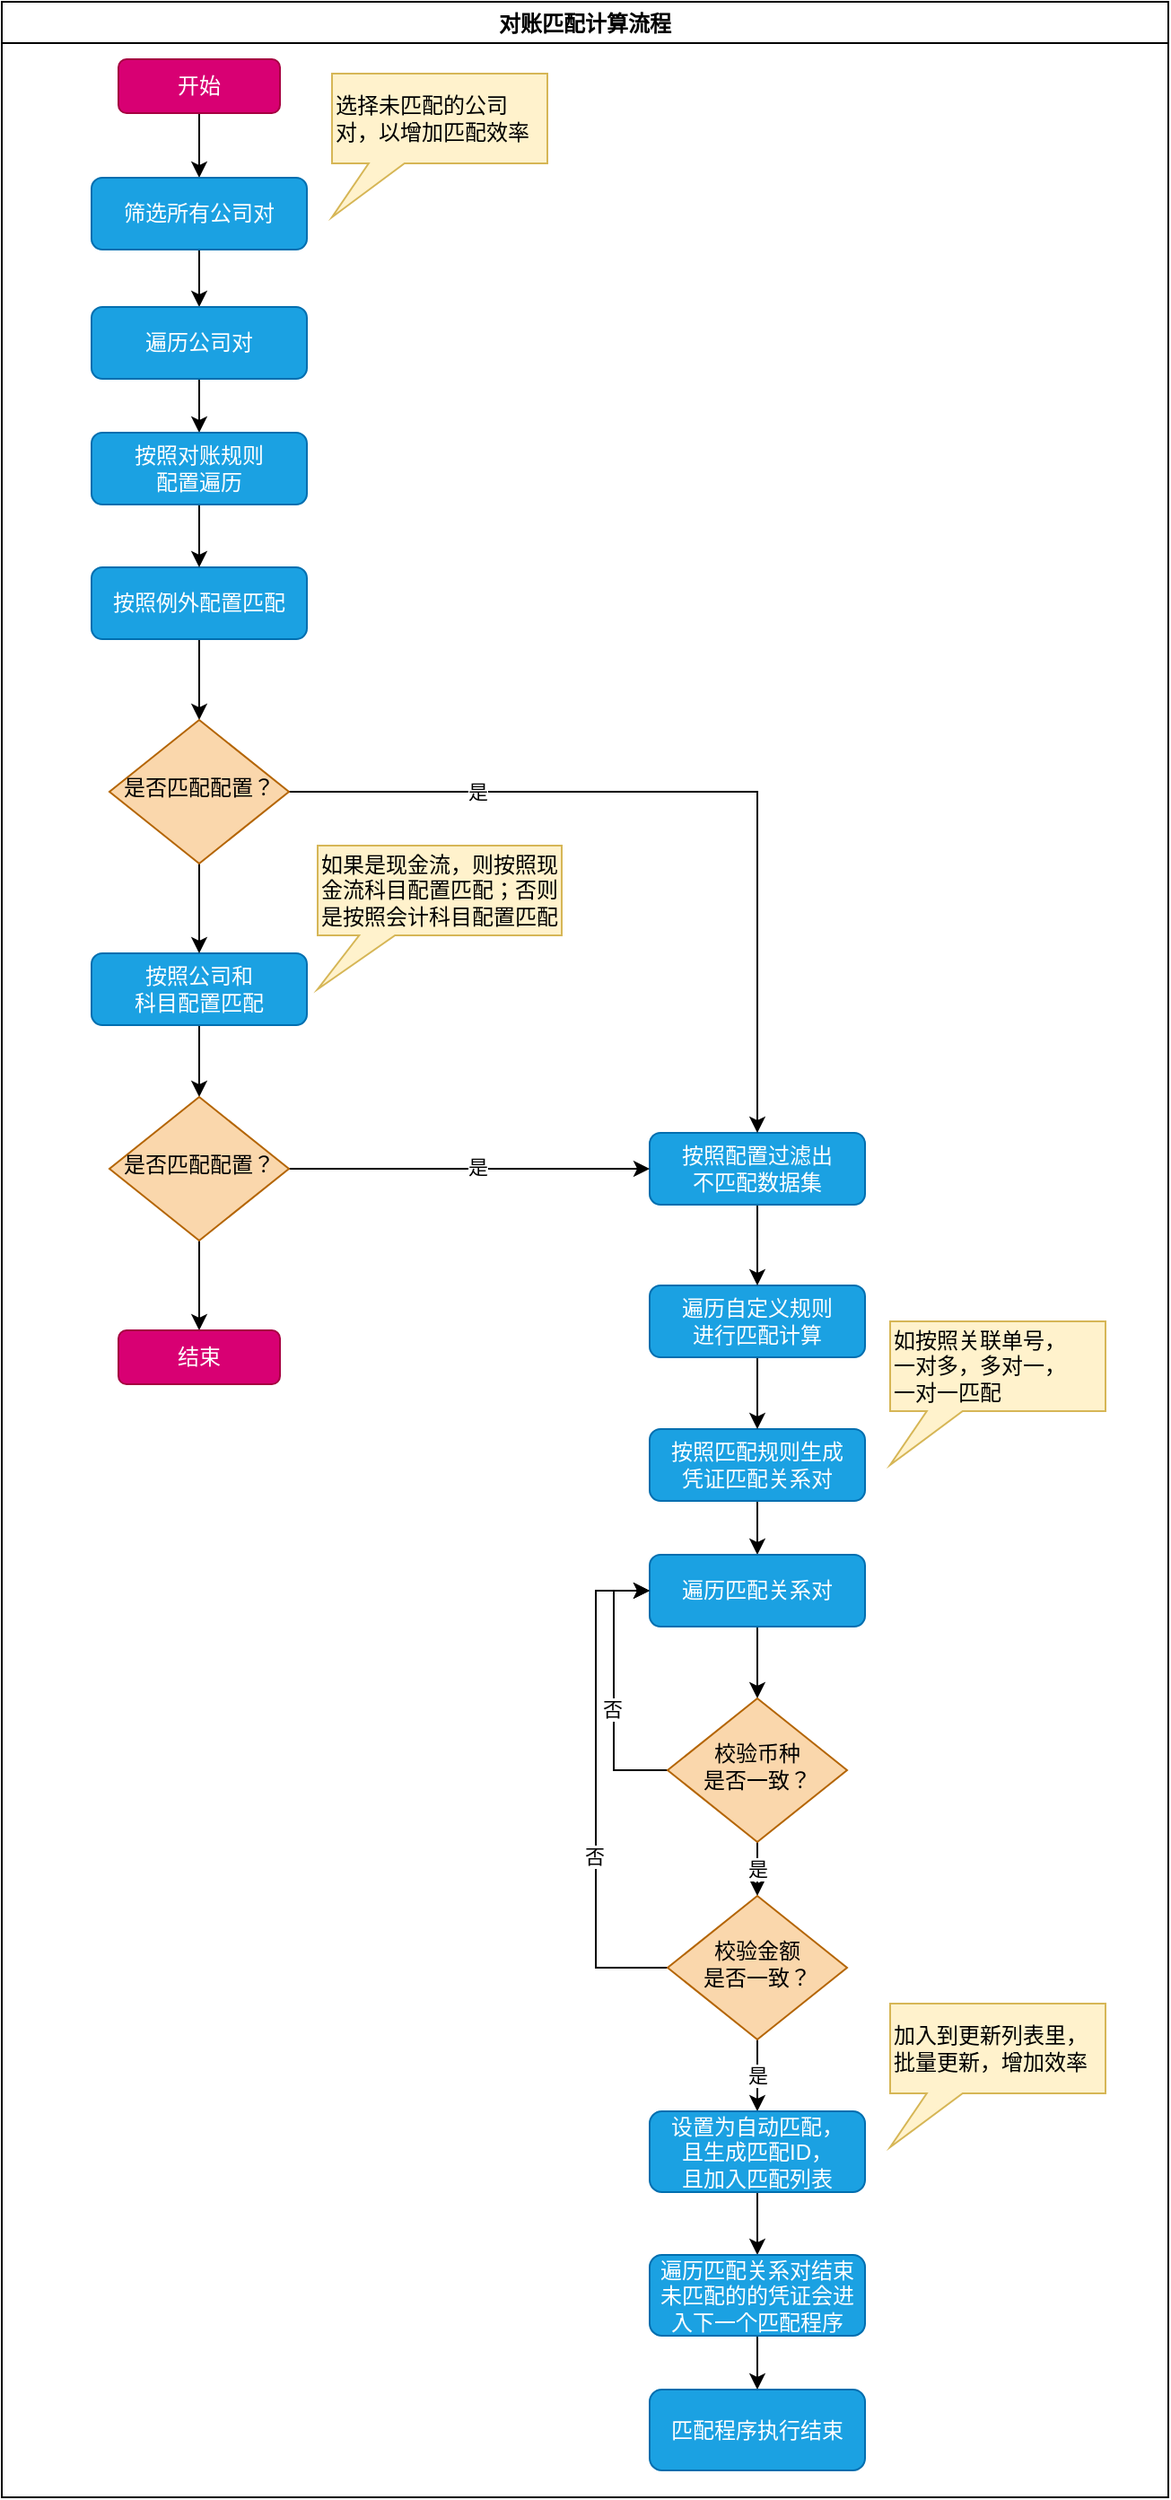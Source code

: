 <mxfile version="16.0.0" type="github">
  <diagram id="C5RBs43oDa-KdzZeNtuy" name="Page-1">
    <mxGraphModel dx="762" dy="451" grid="1" gridSize="10" guides="1" tooltips="1" connect="1" arrows="1" fold="1" page="1" pageScale="1" pageWidth="827" pageHeight="1169" math="0" shadow="0">
      <root>
        <mxCell id="WIyWlLk6GJQsqaUBKTNV-0" />
        <mxCell id="WIyWlLk6GJQsqaUBKTNV-1" parent="WIyWlLk6GJQsqaUBKTNV-0" />
        <mxCell id="2ovcCtWtTsT-ZTR0fn4X-25" style="edgeStyle=orthogonalEdgeStyle;rounded=0;orthogonalLoop=1;jettySize=auto;html=1;entryX=0.5;entryY=0;entryDx=0;entryDy=0;" edge="1" parent="WIyWlLk6GJQsqaUBKTNV-1" source="WIyWlLk6GJQsqaUBKTNV-3" target="WIyWlLk6GJQsqaUBKTNV-7">
          <mxGeometry relative="1" as="geometry" />
        </mxCell>
        <mxCell id="WIyWlLk6GJQsqaUBKTNV-3" value="开始" style="rounded=1;whiteSpace=wrap;html=1;fontSize=12;glass=0;strokeWidth=1;shadow=0;fillColor=#d80073;fontColor=#ffffff;strokeColor=#A50040;" parent="WIyWlLk6GJQsqaUBKTNV-1" vertex="1">
          <mxGeometry x="175" y="132" width="90" height="30" as="geometry" />
        </mxCell>
        <mxCell id="2ovcCtWtTsT-ZTR0fn4X-24" style="edgeStyle=orthogonalEdgeStyle;rounded=0;orthogonalLoop=1;jettySize=auto;html=1;" edge="1" parent="WIyWlLk6GJQsqaUBKTNV-1" source="WIyWlLk6GJQsqaUBKTNV-7" target="2ovcCtWtTsT-ZTR0fn4X-1">
          <mxGeometry relative="1" as="geometry" />
        </mxCell>
        <mxCell id="WIyWlLk6GJQsqaUBKTNV-7" value="筛选所有公司对" style="rounded=1;whiteSpace=wrap;html=1;fontSize=12;glass=0;strokeWidth=1;shadow=0;fillColor=#1ba1e2;fontColor=#ffffff;strokeColor=#006EAF;" parent="WIyWlLk6GJQsqaUBKTNV-1" vertex="1">
          <mxGeometry x="160" y="198" width="120" height="40" as="geometry" />
        </mxCell>
        <mxCell id="2ovcCtWtTsT-ZTR0fn4X-0" value="选择未匹配的公司对，以增加匹配效率" style="shape=callout;whiteSpace=wrap;html=1;perimeter=calloutPerimeter;position2=0;fillColor=#fff2cc;strokeColor=#d6b656;size=30;position=0.17;align=left;" vertex="1" parent="WIyWlLk6GJQsqaUBKTNV-1">
          <mxGeometry x="294" y="140" width="120" height="80" as="geometry" />
        </mxCell>
        <mxCell id="2ovcCtWtTsT-ZTR0fn4X-26" style="edgeStyle=orthogonalEdgeStyle;rounded=0;orthogonalLoop=1;jettySize=auto;html=1;entryX=0.5;entryY=0;entryDx=0;entryDy=0;" edge="1" parent="WIyWlLk6GJQsqaUBKTNV-1" source="2ovcCtWtTsT-ZTR0fn4X-1" target="2ovcCtWtTsT-ZTR0fn4X-23">
          <mxGeometry relative="1" as="geometry" />
        </mxCell>
        <mxCell id="2ovcCtWtTsT-ZTR0fn4X-1" value="遍历公司对" style="rounded=1;whiteSpace=wrap;html=1;fontSize=12;glass=0;strokeWidth=1;shadow=0;fillColor=#1ba1e2;fontColor=#ffffff;strokeColor=#006EAF;" vertex="1" parent="WIyWlLk6GJQsqaUBKTNV-1">
          <mxGeometry x="160" y="270" width="120" height="40" as="geometry" />
        </mxCell>
        <mxCell id="2ovcCtWtTsT-ZTR0fn4X-44" style="edgeStyle=orthogonalEdgeStyle;rounded=0;orthogonalLoop=1;jettySize=auto;html=1;entryX=0.5;entryY=0;entryDx=0;entryDy=0;" edge="1" parent="WIyWlLk6GJQsqaUBKTNV-1" source="2ovcCtWtTsT-ZTR0fn4X-3" target="2ovcCtWtTsT-ZTR0fn4X-39">
          <mxGeometry relative="1" as="geometry" />
        </mxCell>
        <mxCell id="2ovcCtWtTsT-ZTR0fn4X-3" value="按照例外配置匹配" style="rounded=1;whiteSpace=wrap;html=1;fontSize=12;glass=0;strokeWidth=1;shadow=0;fillColor=#1ba1e2;fontColor=#ffffff;strokeColor=#006EAF;" vertex="1" parent="WIyWlLk6GJQsqaUBKTNV-1">
          <mxGeometry x="160" y="415" width="120" height="40" as="geometry" />
        </mxCell>
        <mxCell id="2ovcCtWtTsT-ZTR0fn4X-31" style="edgeStyle=orthogonalEdgeStyle;rounded=0;orthogonalLoop=1;jettySize=auto;html=1;" edge="1" parent="WIyWlLk6GJQsqaUBKTNV-1" source="2ovcCtWtTsT-ZTR0fn4X-5" target="2ovcCtWtTsT-ZTR0fn4X-7">
          <mxGeometry relative="1" as="geometry" />
        </mxCell>
        <mxCell id="2ovcCtWtTsT-ZTR0fn4X-5" value="按照匹配规则生成&lt;br&gt;凭证匹配关系对" style="rounded=1;whiteSpace=wrap;html=1;fontSize=12;glass=0;strokeWidth=1;shadow=0;fillColor=#1ba1e2;fontColor=#ffffff;strokeColor=#006EAF;" vertex="1" parent="WIyWlLk6GJQsqaUBKTNV-1">
          <mxGeometry x="471" y="895" width="120" height="40" as="geometry" />
        </mxCell>
        <mxCell id="2ovcCtWtTsT-ZTR0fn4X-6" value="如按照关联单号，&lt;br&gt;一对多，多对一，&lt;br&gt;一对一匹配" style="shape=callout;whiteSpace=wrap;html=1;perimeter=calloutPerimeter;position2=0;fillColor=#fff2cc;strokeColor=#d6b656;size=30;position=0.17;align=left;" vertex="1" parent="WIyWlLk6GJQsqaUBKTNV-1">
          <mxGeometry x="605" y="835" width="120" height="80" as="geometry" />
        </mxCell>
        <mxCell id="2ovcCtWtTsT-ZTR0fn4X-16" style="edgeStyle=orthogonalEdgeStyle;rounded=0;orthogonalLoop=1;jettySize=auto;html=1;entryX=0.5;entryY=0;entryDx=0;entryDy=0;" edge="1" parent="WIyWlLk6GJQsqaUBKTNV-1" source="2ovcCtWtTsT-ZTR0fn4X-7" target="2ovcCtWtTsT-ZTR0fn4X-9">
          <mxGeometry relative="1" as="geometry" />
        </mxCell>
        <mxCell id="2ovcCtWtTsT-ZTR0fn4X-7" value="遍历匹配关系对" style="rounded=1;whiteSpace=wrap;html=1;fontSize=12;glass=0;strokeWidth=1;shadow=0;fillColor=#1ba1e2;fontColor=#ffffff;strokeColor=#006EAF;" vertex="1" parent="WIyWlLk6GJQsqaUBKTNV-1">
          <mxGeometry x="471" y="965" width="120" height="40" as="geometry" />
        </mxCell>
        <mxCell id="2ovcCtWtTsT-ZTR0fn4X-12" style="edgeStyle=orthogonalEdgeStyle;rounded=0;orthogonalLoop=1;jettySize=auto;html=1;entryX=0;entryY=0.5;entryDx=0;entryDy=0;exitX=0;exitY=0.5;exitDx=0;exitDy=0;" edge="1" parent="WIyWlLk6GJQsqaUBKTNV-1" source="2ovcCtWtTsT-ZTR0fn4X-9" target="2ovcCtWtTsT-ZTR0fn4X-7">
          <mxGeometry relative="1" as="geometry" />
        </mxCell>
        <mxCell id="2ovcCtWtTsT-ZTR0fn4X-15" value="否" style="edgeLabel;html=1;align=center;verticalAlign=middle;resizable=0;points=[];" vertex="1" connectable="0" parent="2ovcCtWtTsT-ZTR0fn4X-12">
          <mxGeometry x="-0.142" y="1" relative="1" as="geometry">
            <mxPoint as="offset" />
          </mxGeometry>
        </mxCell>
        <mxCell id="2ovcCtWtTsT-ZTR0fn4X-17" value="是" style="edgeStyle=orthogonalEdgeStyle;rounded=0;orthogonalLoop=1;jettySize=auto;html=1;" edge="1" parent="WIyWlLk6GJQsqaUBKTNV-1" source="2ovcCtWtTsT-ZTR0fn4X-9" target="2ovcCtWtTsT-ZTR0fn4X-10">
          <mxGeometry relative="1" as="geometry" />
        </mxCell>
        <mxCell id="2ovcCtWtTsT-ZTR0fn4X-9" value="校验币种&lt;br&gt;是否一致？" style="rhombus;whiteSpace=wrap;html=1;shadow=0;fontFamily=Helvetica;fontSize=12;align=center;strokeWidth=1;spacing=6;spacingTop=-4;fillColor=#fad7ac;strokeColor=#b46504;" vertex="1" parent="WIyWlLk6GJQsqaUBKTNV-1">
          <mxGeometry x="481" y="1045" width="100" height="80" as="geometry" />
        </mxCell>
        <mxCell id="2ovcCtWtTsT-ZTR0fn4X-13" style="edgeStyle=orthogonalEdgeStyle;rounded=0;orthogonalLoop=1;jettySize=auto;html=1;entryX=0;entryY=0.5;entryDx=0;entryDy=0;exitX=0;exitY=0.5;exitDx=0;exitDy=0;" edge="1" parent="WIyWlLk6GJQsqaUBKTNV-1" source="2ovcCtWtTsT-ZTR0fn4X-10" target="2ovcCtWtTsT-ZTR0fn4X-7">
          <mxGeometry relative="1" as="geometry">
            <Array as="points">
              <mxPoint x="441" y="1195" />
              <mxPoint x="441" y="985" />
            </Array>
          </mxGeometry>
        </mxCell>
        <mxCell id="2ovcCtWtTsT-ZTR0fn4X-14" value="否" style="edgeLabel;html=1;align=center;verticalAlign=middle;resizable=0;points=[];" vertex="1" connectable="0" parent="2ovcCtWtTsT-ZTR0fn4X-13">
          <mxGeometry x="-0.269" y="1" relative="1" as="geometry">
            <mxPoint as="offset" />
          </mxGeometry>
        </mxCell>
        <mxCell id="2ovcCtWtTsT-ZTR0fn4X-18" value="是" style="edgeStyle=orthogonalEdgeStyle;rounded=0;orthogonalLoop=1;jettySize=auto;html=1;entryX=0.5;entryY=0;entryDx=0;entryDy=0;" edge="1" parent="WIyWlLk6GJQsqaUBKTNV-1" source="2ovcCtWtTsT-ZTR0fn4X-10" target="2ovcCtWtTsT-ZTR0fn4X-11">
          <mxGeometry relative="1" as="geometry" />
        </mxCell>
        <mxCell id="2ovcCtWtTsT-ZTR0fn4X-10" value="校验金额&lt;br&gt;是否一致？" style="rhombus;whiteSpace=wrap;html=1;shadow=0;fontFamily=Helvetica;fontSize=12;align=center;strokeWidth=1;spacing=6;spacingTop=-4;fillColor=#fad7ac;strokeColor=#b46504;" vertex="1" parent="WIyWlLk6GJQsqaUBKTNV-1">
          <mxGeometry x="481" y="1155" width="100" height="80" as="geometry" />
        </mxCell>
        <mxCell id="2ovcCtWtTsT-ZTR0fn4X-32" style="edgeStyle=orthogonalEdgeStyle;rounded=0;orthogonalLoop=1;jettySize=auto;html=1;" edge="1" parent="WIyWlLk6GJQsqaUBKTNV-1" source="2ovcCtWtTsT-ZTR0fn4X-11" target="2ovcCtWtTsT-ZTR0fn4X-21">
          <mxGeometry relative="1" as="geometry" />
        </mxCell>
        <mxCell id="2ovcCtWtTsT-ZTR0fn4X-11" value="设置为自动匹配，&lt;br&gt;且生成匹配ID，&lt;br&gt;且加入匹配列表" style="rounded=1;whiteSpace=wrap;html=1;fontSize=12;glass=0;strokeWidth=1;shadow=0;fillColor=#1ba1e2;fontColor=#ffffff;strokeColor=#006EAF;" vertex="1" parent="WIyWlLk6GJQsqaUBKTNV-1">
          <mxGeometry x="471" y="1275" width="120" height="45" as="geometry" />
        </mxCell>
        <mxCell id="2ovcCtWtTsT-ZTR0fn4X-19" value="加入到更新列表里，批量更新，增加效率" style="shape=callout;whiteSpace=wrap;html=1;perimeter=calloutPerimeter;position2=0;fillColor=#fff2cc;strokeColor=#d6b656;size=30;position=0.17;align=left;" vertex="1" parent="WIyWlLk6GJQsqaUBKTNV-1">
          <mxGeometry x="605" y="1215" width="120" height="80" as="geometry" />
        </mxCell>
        <mxCell id="2ovcCtWtTsT-ZTR0fn4X-52" style="edgeStyle=orthogonalEdgeStyle;rounded=0;orthogonalLoop=1;jettySize=auto;html=1;" edge="1" parent="WIyWlLk6GJQsqaUBKTNV-1" source="2ovcCtWtTsT-ZTR0fn4X-21" target="2ovcCtWtTsT-ZTR0fn4X-33">
          <mxGeometry relative="1" as="geometry" />
        </mxCell>
        <mxCell id="2ovcCtWtTsT-ZTR0fn4X-21" value="遍历匹配关系对结束&lt;br&gt;未匹配的的凭证会进入下一个匹配程序" style="rounded=1;whiteSpace=wrap;html=1;fontSize=12;glass=0;strokeWidth=1;shadow=0;fillColor=#1ba1e2;fontColor=#ffffff;strokeColor=#006EAF;" vertex="1" parent="WIyWlLk6GJQsqaUBKTNV-1">
          <mxGeometry x="471" y="1355" width="120" height="45" as="geometry" />
        </mxCell>
        <mxCell id="2ovcCtWtTsT-ZTR0fn4X-30" style="edgeStyle=orthogonalEdgeStyle;rounded=0;orthogonalLoop=1;jettySize=auto;html=1;" edge="1" parent="WIyWlLk6GJQsqaUBKTNV-1" source="2ovcCtWtTsT-ZTR0fn4X-22" target="2ovcCtWtTsT-ZTR0fn4X-5">
          <mxGeometry relative="1" as="geometry" />
        </mxCell>
        <mxCell id="2ovcCtWtTsT-ZTR0fn4X-22" value="遍历自定义规则&lt;br&gt;进行匹配计算" style="rounded=1;whiteSpace=wrap;html=1;fontSize=12;glass=0;strokeWidth=1;shadow=0;fillColor=#1ba1e2;fontColor=#ffffff;strokeColor=#006EAF;" vertex="1" parent="WIyWlLk6GJQsqaUBKTNV-1">
          <mxGeometry x="471" y="815" width="120" height="40" as="geometry" />
        </mxCell>
        <mxCell id="2ovcCtWtTsT-ZTR0fn4X-27" style="edgeStyle=orthogonalEdgeStyle;rounded=0;orthogonalLoop=1;jettySize=auto;html=1;" edge="1" parent="WIyWlLk6GJQsqaUBKTNV-1" source="2ovcCtWtTsT-ZTR0fn4X-23" target="2ovcCtWtTsT-ZTR0fn4X-3">
          <mxGeometry relative="1" as="geometry" />
        </mxCell>
        <mxCell id="2ovcCtWtTsT-ZTR0fn4X-23" value="按照对账规则&lt;br&gt;配置遍历" style="rounded=1;whiteSpace=wrap;html=1;fontSize=12;glass=0;strokeWidth=1;shadow=0;fillColor=#1ba1e2;fontColor=#ffffff;strokeColor=#006EAF;" vertex="1" parent="WIyWlLk6GJQsqaUBKTNV-1">
          <mxGeometry x="160" y="340" width="120" height="40" as="geometry" />
        </mxCell>
        <mxCell id="2ovcCtWtTsT-ZTR0fn4X-33" value="匹配程序执行结束" style="rounded=1;whiteSpace=wrap;html=1;fontSize=12;glass=0;strokeWidth=1;shadow=0;fillColor=#1ba1e2;fontColor=#ffffff;strokeColor=#006EAF;" vertex="1" parent="WIyWlLk6GJQsqaUBKTNV-1">
          <mxGeometry x="471" y="1430" width="120" height="45" as="geometry" />
        </mxCell>
        <mxCell id="2ovcCtWtTsT-ZTR0fn4X-53" style="edgeStyle=orthogonalEdgeStyle;rounded=0;orthogonalLoop=1;jettySize=auto;html=1;" edge="1" parent="WIyWlLk6GJQsqaUBKTNV-1" source="2ovcCtWtTsT-ZTR0fn4X-34" target="2ovcCtWtTsT-ZTR0fn4X-22">
          <mxGeometry relative="1" as="geometry" />
        </mxCell>
        <mxCell id="2ovcCtWtTsT-ZTR0fn4X-34" value="按照配置过滤出&lt;br&gt;不匹配数据集" style="rounded=1;whiteSpace=wrap;html=1;fontSize=12;glass=0;strokeWidth=1;shadow=0;fillColor=#1ba1e2;fontColor=#ffffff;strokeColor=#006EAF;" vertex="1" parent="WIyWlLk6GJQsqaUBKTNV-1">
          <mxGeometry x="471" y="730" width="120" height="40" as="geometry" />
        </mxCell>
        <mxCell id="2ovcCtWtTsT-ZTR0fn4X-46" style="edgeStyle=orthogonalEdgeStyle;rounded=0;orthogonalLoop=1;jettySize=auto;html=1;" edge="1" parent="WIyWlLk6GJQsqaUBKTNV-1" source="2ovcCtWtTsT-ZTR0fn4X-37" target="2ovcCtWtTsT-ZTR0fn4X-41">
          <mxGeometry relative="1" as="geometry" />
        </mxCell>
        <mxCell id="2ovcCtWtTsT-ZTR0fn4X-37" value="按照公司和&lt;br&gt;科目配置匹配" style="rounded=1;whiteSpace=wrap;html=1;fontSize=12;glass=0;strokeWidth=1;shadow=0;fillColor=#1ba1e2;fontColor=#ffffff;strokeColor=#006EAF;" vertex="1" parent="WIyWlLk6GJQsqaUBKTNV-1">
          <mxGeometry x="160" y="630" width="120" height="40" as="geometry" />
        </mxCell>
        <mxCell id="2ovcCtWtTsT-ZTR0fn4X-38" value="如果是现金流，则按照现金流科目配置匹配；否则是按照会计科目配置匹配" style="shape=callout;whiteSpace=wrap;html=1;perimeter=calloutPerimeter;position2=0;fillColor=#fff2cc;strokeColor=#d6b656;size=30;position=0.17;align=left;" vertex="1" parent="WIyWlLk6GJQsqaUBKTNV-1">
          <mxGeometry x="286" y="570" width="136" height="80" as="geometry" />
        </mxCell>
        <mxCell id="2ovcCtWtTsT-ZTR0fn4X-45" style="edgeStyle=orthogonalEdgeStyle;rounded=0;orthogonalLoop=1;jettySize=auto;html=1;" edge="1" parent="WIyWlLk6GJQsqaUBKTNV-1" source="2ovcCtWtTsT-ZTR0fn4X-39" target="2ovcCtWtTsT-ZTR0fn4X-37">
          <mxGeometry relative="1" as="geometry" />
        </mxCell>
        <mxCell id="2ovcCtWtTsT-ZTR0fn4X-48" style="edgeStyle=orthogonalEdgeStyle;rounded=0;orthogonalLoop=1;jettySize=auto;html=1;entryX=0.5;entryY=0;entryDx=0;entryDy=0;" edge="1" parent="WIyWlLk6GJQsqaUBKTNV-1" source="2ovcCtWtTsT-ZTR0fn4X-39" target="2ovcCtWtTsT-ZTR0fn4X-34">
          <mxGeometry relative="1" as="geometry" />
        </mxCell>
        <mxCell id="2ovcCtWtTsT-ZTR0fn4X-49" value="是" style="edgeLabel;html=1;align=center;verticalAlign=middle;resizable=0;points=[];" vertex="1" connectable="0" parent="2ovcCtWtTsT-ZTR0fn4X-48">
          <mxGeometry x="-0.153" relative="1" as="geometry">
            <mxPoint x="-86" as="offset" />
          </mxGeometry>
        </mxCell>
        <mxCell id="2ovcCtWtTsT-ZTR0fn4X-39" value="是否匹配配置？" style="rhombus;whiteSpace=wrap;html=1;shadow=0;fontFamily=Helvetica;fontSize=12;align=center;strokeWidth=1;spacing=6;spacingTop=-4;fillColor=#fad7ac;strokeColor=#b46504;" vertex="1" parent="WIyWlLk6GJQsqaUBKTNV-1">
          <mxGeometry x="170" y="500" width="100" height="80" as="geometry" />
        </mxCell>
        <mxCell id="2ovcCtWtTsT-ZTR0fn4X-47" style="edgeStyle=orthogonalEdgeStyle;rounded=0;orthogonalLoop=1;jettySize=auto;html=1;" edge="1" parent="WIyWlLk6GJQsqaUBKTNV-1" source="2ovcCtWtTsT-ZTR0fn4X-41" target="2ovcCtWtTsT-ZTR0fn4X-43">
          <mxGeometry relative="1" as="geometry" />
        </mxCell>
        <mxCell id="2ovcCtWtTsT-ZTR0fn4X-54" style="edgeStyle=orthogonalEdgeStyle;rounded=0;orthogonalLoop=1;jettySize=auto;html=1;exitX=1;exitY=0.5;exitDx=0;exitDy=0;entryX=0;entryY=0.5;entryDx=0;entryDy=0;" edge="1" parent="WIyWlLk6GJQsqaUBKTNV-1" source="2ovcCtWtTsT-ZTR0fn4X-41" target="2ovcCtWtTsT-ZTR0fn4X-34">
          <mxGeometry relative="1" as="geometry" />
        </mxCell>
        <mxCell id="2ovcCtWtTsT-ZTR0fn4X-55" value="是" style="edgeLabel;html=1;align=center;verticalAlign=middle;resizable=0;points=[];" vertex="1" connectable="0" parent="2ovcCtWtTsT-ZTR0fn4X-54">
          <mxGeometry x="-0.104" y="1" relative="1" as="geometry">
            <mxPoint x="15" as="offset" />
          </mxGeometry>
        </mxCell>
        <mxCell id="2ovcCtWtTsT-ZTR0fn4X-41" value="是否匹配配置？" style="rhombus;whiteSpace=wrap;html=1;shadow=0;fontFamily=Helvetica;fontSize=12;align=center;strokeWidth=1;spacing=6;spacingTop=-4;fillColor=#fad7ac;strokeColor=#b46504;" vertex="1" parent="WIyWlLk6GJQsqaUBKTNV-1">
          <mxGeometry x="170" y="710" width="100" height="80" as="geometry" />
        </mxCell>
        <mxCell id="2ovcCtWtTsT-ZTR0fn4X-43" value="结束" style="rounded=1;whiteSpace=wrap;html=1;fontSize=12;glass=0;strokeWidth=1;shadow=0;fillColor=#d80073;fontColor=#ffffff;strokeColor=#A50040;" vertex="1" parent="WIyWlLk6GJQsqaUBKTNV-1">
          <mxGeometry x="175" y="840" width="90" height="30" as="geometry" />
        </mxCell>
        <mxCell id="2ovcCtWtTsT-ZTR0fn4X-56" value="对账匹配计算流程" style="swimlane;" vertex="1" parent="WIyWlLk6GJQsqaUBKTNV-1">
          <mxGeometry x="110" y="100" width="650" height="1390" as="geometry" />
        </mxCell>
      </root>
    </mxGraphModel>
  </diagram>
</mxfile>
